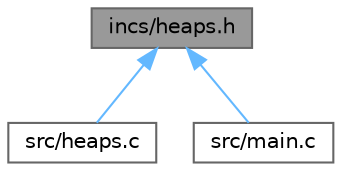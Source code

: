 digraph "incs/heaps.h"
{
 // LATEX_PDF_SIZE
  bgcolor="transparent";
  edge [fontname=Helvetica,fontsize=10,labelfontname=Helvetica,labelfontsize=10];
  node [fontname=Helvetica,fontsize=10,shape=box,height=0.2,width=0.4];
  Node1 [id="Node000001",label="incs/heaps.h",height=0.2,width=0.4,color="gray40", fillcolor="grey60", style="filled", fontcolor="black",tooltip="Cabecera para heaps.c."];
  Node1 -> Node2 [id="edge3_Node000001_Node000002",dir="back",color="steelblue1",style="solid",tooltip=" "];
  Node2 [id="Node000002",label="src/heaps.c",height=0.2,width=0.4,color="grey40", fillcolor="white", style="filled",URL="$d5/d4f/heaps_8c.html",tooltip="Funciones para gestionar colas de prioridad."];
  Node1 -> Node3 [id="edge4_Node000001_Node000003",dir="back",color="steelblue1",style="solid",tooltip=" "];
  Node3 [id="Node000003",label="src/main.c",height=0.2,width=0.4,color="grey40", fillcolor="white", style="filled",URL="$d0/d29/main_8c.html",tooltip="Flujo principal del programa."];
}
